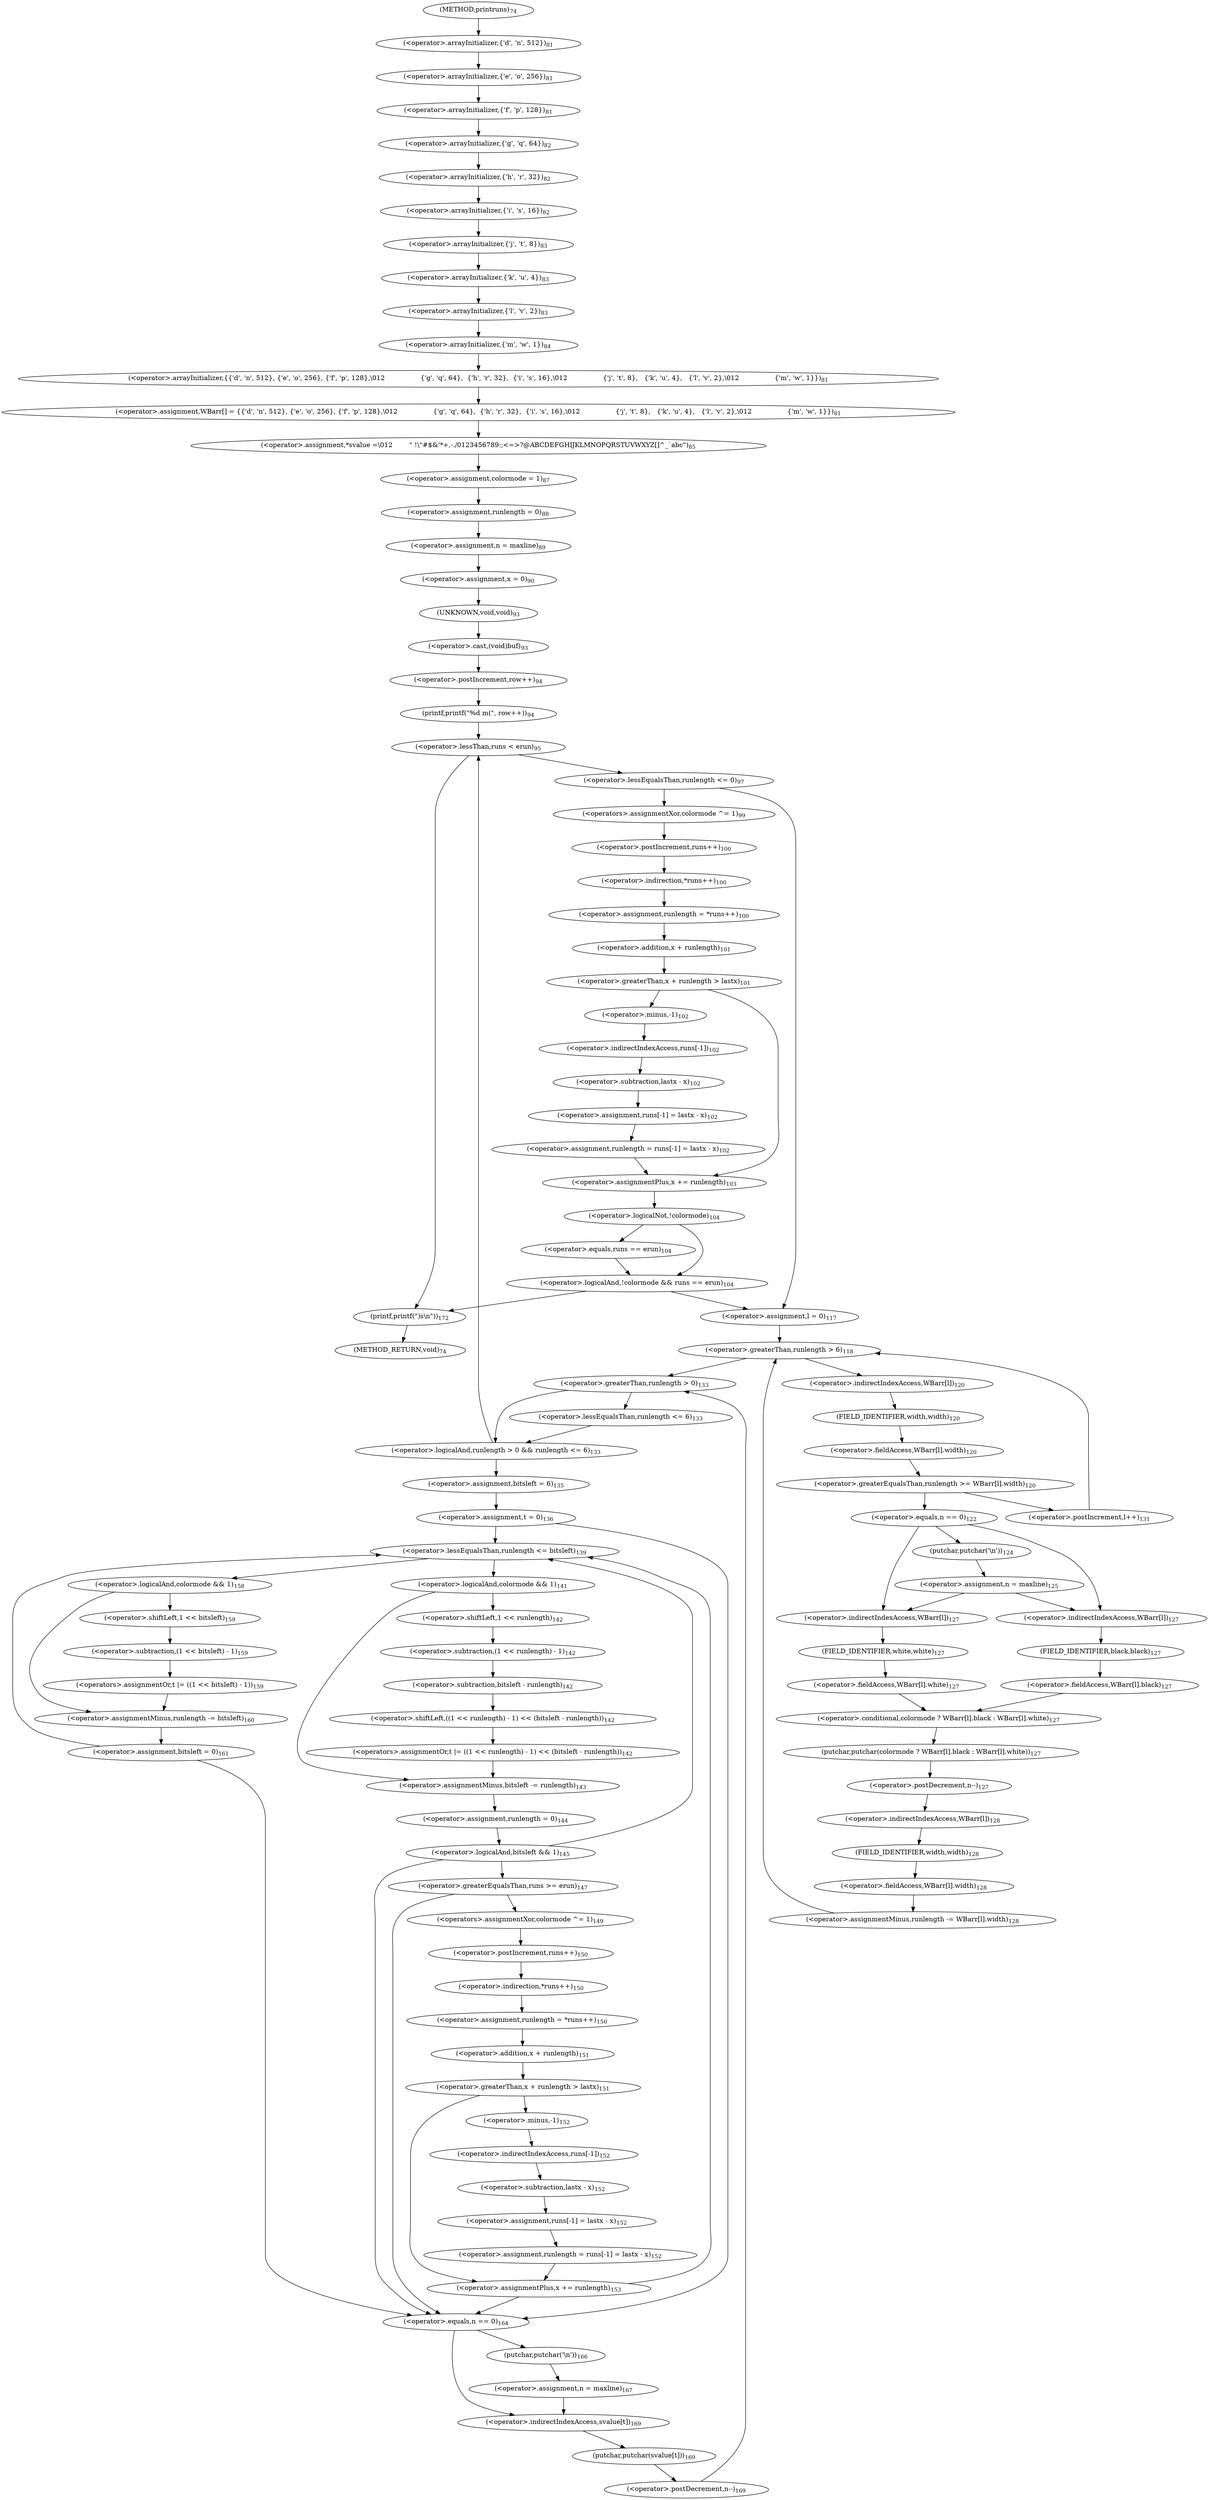 digraph "printruns" {  
"9446" [label = <(&lt;operator&gt;.assignment,WBarr[] = {{'d', 'n', 512}, {'e', 'o', 256}, {'f', 'p', 128},\012                 {'g', 'q', 64},  {'h', 'r', 32},  {'i', 's', 16},\012                 {'j', 't', 8},   {'k', 'u', 4},   {'l', 'v', 2},\012                 {'m', 'w', 1}})<SUB>81</SUB>> ]
"9490" [label = <(&lt;operator&gt;.assignment,*svalue =\012        &quot; !\&quot;#$&amp;'*+,-./0123456789:;&lt;=&gt;?@ABCDEFGHIJKLMNOPQRSTUVWXYZ[]^_`abc&quot;)<SUB>85</SUB>> ]
"9494" [label = <(&lt;operator&gt;.assignment,colormode = 1)<SUB>87</SUB>> ]
"9498" [label = <(&lt;operator&gt;.assignment,runlength = 0)<SUB>88</SUB>> ]
"9502" [label = <(&lt;operator&gt;.assignment,n = maxline)<SUB>89</SUB>> ]
"9506" [label = <(&lt;operator&gt;.assignment,x = 0)<SUB>90</SUB>> ]
"9510" [label = <(&lt;operator&gt;.cast,(void)buf)<SUB>93</SUB>> ]
"9513" [label = <(printf,printf(&quot;%d m(&quot;, row++))<SUB>94</SUB>> ]
"9741" [label = <(printf,printf(&quot;)s\n&quot;))<SUB>172</SUB>> ]
"9448" [label = <(&lt;operator&gt;.arrayInitializer,{{'d', 'n', 512}, {'e', 'o', 256}, {'f', 'p', 128},\012                 {'g', 'q', 64},  {'h', 'r', 32},  {'i', 's', 16},\012                 {'j', 't', 8},   {'k', 'u', 4},   {'l', 'v', 2},\012                 {'m', 'w', 1}})<SUB>81</SUB>> ]
"9511" [label = <(UNKNOWN,void,void)<SUB>93</SUB>> ]
"9515" [label = <(&lt;operator&gt;.postIncrement,row++)<SUB>94</SUB>> ]
"9518" [label = <(&lt;operator&gt;.lessThan,runs &lt; erun)<SUB>95</SUB>> ]
"9449" [label = <(&lt;operator&gt;.arrayInitializer,{'d', 'n', 512})<SUB>81</SUB>> ]
"9453" [label = <(&lt;operator&gt;.arrayInitializer,{'e', 'o', 256})<SUB>81</SUB>> ]
"9457" [label = <(&lt;operator&gt;.arrayInitializer,{'f', 'p', 128})<SUB>81</SUB>> ]
"9461" [label = <(&lt;operator&gt;.arrayInitializer,{'g', 'q', 64})<SUB>82</SUB>> ]
"9465" [label = <(&lt;operator&gt;.arrayInitializer,{'h', 'r', 32})<SUB>82</SUB>> ]
"9469" [label = <(&lt;operator&gt;.arrayInitializer,{'i', 's', 16})<SUB>82</SUB>> ]
"9473" [label = <(&lt;operator&gt;.arrayInitializer,{'j', 't', 8})<SUB>83</SUB>> ]
"9477" [label = <(&lt;operator&gt;.arrayInitializer,{'k', 'u', 4})<SUB>83</SUB>> ]
"9481" [label = <(&lt;operator&gt;.arrayInitializer,{'l', 'v', 2})<SUB>83</SUB>> ]
"9485" [label = <(&lt;operator&gt;.arrayInitializer,{'m', 'w', 1})<SUB>84</SUB>> ]
"9564" [label = <(&lt;operator&gt;.assignment,l = 0)<SUB>117</SUB>> ]
"9523" [label = <(&lt;operator&gt;.lessEqualsThan,runlength &lt;= 0)<SUB>97</SUB>> ]
"9568" [label = <(&lt;operator&gt;.greaterThan,runlength &gt; 6)<SUB>118</SUB>> ]
"9619" [label = <(&lt;operator&gt;.logicalAnd,runlength &gt; 0 &amp;&amp; runlength &lt;= 6)<SUB>133</SUB>> ]
"9527" [label = <(&lt;operators&gt;.assignmentXor,colormode ^= 1)<SUB>99</SUB>> ]
"9530" [label = <(&lt;operator&gt;.assignment,runlength = *runs++)<SUB>100</SUB>> ]
"9552" [label = <(&lt;operator&gt;.assignmentPlus,x += runlength)<SUB>103</SUB>> ]
"9620" [label = <(&lt;operator&gt;.greaterThan,runlength &gt; 0)<SUB>133</SUB>> ]
"9623" [label = <(&lt;operator&gt;.lessEqualsThan,runlength &lt;= 6)<SUB>133</SUB>> ]
"9628" [label = <(&lt;operator&gt;.assignment,bitsleft = 6)<SUB>135</SUB>> ]
"9632" [label = <(&lt;operator&gt;.assignment,t = 0)<SUB>136</SUB>> ]
"9532" [label = <(&lt;operator&gt;.indirection,*runs++)<SUB>100</SUB>> ]
"9536" [label = <(&lt;operator&gt;.greaterThan,x + runlength &gt; lastx)<SUB>101</SUB>> ]
"9556" [label = <(&lt;operator&gt;.logicalAnd,!colormode &amp;&amp; runs == erun)<SUB>104</SUB>> ]
"9573" [label = <(&lt;operator&gt;.greaterEqualsThan,runlength &gt;= WBarr[l].width)<SUB>120</SUB>> ]
"9725" [label = <(&lt;operator&gt;.equals,n == 0)<SUB>164</SUB>> ]
"9735" [label = <(putchar,putchar(svalue[t]))<SUB>169</SUB>> ]
"9739" [label = <(&lt;operator&gt;.postDecrement,n--)<SUB>169</SUB>> ]
"9533" [label = <(&lt;operator&gt;.postIncrement,runs++)<SUB>100</SUB>> ]
"9537" [label = <(&lt;operator&gt;.addition,x + runlength)<SUB>101</SUB>> ]
"9542" [label = <(&lt;operator&gt;.assignment,runlength = runs[-1] = lastx - x)<SUB>102</SUB>> ]
"9557" [label = <(&lt;operator&gt;.logicalNot,!colormode)<SUB>104</SUB>> ]
"9559" [label = <(&lt;operator&gt;.equals,runs == erun)<SUB>104</SUB>> ]
"9575" [label = <(&lt;operator&gt;.fieldAccess,WBarr[l].width)<SUB>120</SUB>> ]
"9607" [label = <(&lt;operator&gt;.assignmentMinus,runlength -= WBarr[l].width)<SUB>128</SUB>> ]
"9729" [label = <(putchar,putchar('\n'))<SUB>166</SUB>> ]
"9731" [label = <(&lt;operator&gt;.assignment,n = maxline)<SUB>167</SUB>> ]
"9736" [label = <(&lt;operator&gt;.indirectIndexAccess,svalue[t])<SUB>169</SUB>> ]
"9544" [label = <(&lt;operator&gt;.assignment,runs[-1] = lastx - x)<SUB>102</SUB>> ]
"9576" [label = <(&lt;operator&gt;.indirectIndexAccess,WBarr[l])<SUB>120</SUB>> ]
"9579" [label = <(FIELD_IDENTIFIER,width,width)<SUB>120</SUB>> ]
"9582" [label = <(&lt;operator&gt;.equals,n == 0)<SUB>122</SUB>> ]
"9592" [label = <(putchar,putchar(colormode ? WBarr[l].black : WBarr[l].white))<SUB>127</SUB>> ]
"9605" [label = <(&lt;operator&gt;.postDecrement,n--)<SUB>127</SUB>> ]
"9609" [label = <(&lt;operator&gt;.fieldAccess,WBarr[l].width)<SUB>128</SUB>> ]
"9616" [label = <(&lt;operator&gt;.postIncrement,l++)<SUB>131</SUB>> ]
"9639" [label = <(&lt;operator&gt;.lessEqualsThan,runlength &lt;= bitsleft)<SUB>139</SUB>> ]
"9545" [label = <(&lt;operator&gt;.indirectIndexAccess,runs[-1])<SUB>102</SUB>> ]
"9549" [label = <(&lt;operator&gt;.subtraction,lastx - x)<SUB>102</SUB>> ]
"9586" [label = <(putchar,putchar('\n'))<SUB>124</SUB>> ]
"9588" [label = <(&lt;operator&gt;.assignment,n = maxline)<SUB>125</SUB>> ]
"9593" [label = <(&lt;operator&gt;.conditional,colormode ? WBarr[l].black : WBarr[l].white)<SUB>127</SUB>> ]
"9610" [label = <(&lt;operator&gt;.indirectIndexAccess,WBarr[l])<SUB>128</SUB>> ]
"9613" [label = <(FIELD_IDENTIFIER,width,width)<SUB>128</SUB>> ]
"9659" [label = <(&lt;operator&gt;.assignmentMinus,bitsleft -= runlength)<SUB>143</SUB>> ]
"9662" [label = <(&lt;operator&gt;.assignment,runlength = 0)<SUB>144</SUB>> ]
"9547" [label = <(&lt;operator&gt;.minus,-1)<SUB>102</SUB>> ]
"9595" [label = <(&lt;operator&gt;.fieldAccess,WBarr[l].black)<SUB>127</SUB>> ]
"9600" [label = <(&lt;operator&gt;.fieldAccess,WBarr[l].white)<SUB>127</SUB>> ]
"9644" [label = <(&lt;operator&gt;.logicalAnd,colormode &amp;&amp; 1)<SUB>141</SUB>> ]
"9666" [label = <(&lt;operator&gt;.logicalAnd,bitsleft &amp;&amp; 1)<SUB>145</SUB>> ]
"9718" [label = <(&lt;operator&gt;.assignmentMinus,runlength -= bitsleft)<SUB>160</SUB>> ]
"9721" [label = <(&lt;operator&gt;.assignment,bitsleft = 0)<SUB>161</SUB>> ]
"9596" [label = <(&lt;operator&gt;.indirectIndexAccess,WBarr[l])<SUB>127</SUB>> ]
"9599" [label = <(FIELD_IDENTIFIER,black,black)<SUB>127</SUB>> ]
"9601" [label = <(&lt;operator&gt;.indirectIndexAccess,WBarr[l])<SUB>127</SUB>> ]
"9604" [label = <(FIELD_IDENTIFIER,white,white)<SUB>127</SUB>> ]
"9648" [label = <(&lt;operators&gt;.assignmentOr,t |= ((1 &lt;&lt; runlength) - 1) &lt;&lt; (bitsleft - runlength))<SUB>142</SUB>> ]
"9676" [label = <(&lt;operators&gt;.assignmentXor,colormode ^= 1)<SUB>149</SUB>> ]
"9679" [label = <(&lt;operator&gt;.assignment,runlength = *runs++)<SUB>150</SUB>> ]
"9701" [label = <(&lt;operator&gt;.assignmentPlus,x += runlength)<SUB>153</SUB>> ]
"9707" [label = <(&lt;operator&gt;.logicalAnd,colormode &amp;&amp; 1)<SUB>158</SUB>> ]
"9650" [label = <(&lt;operator&gt;.shiftLeft,((1 &lt;&lt; runlength) - 1) &lt;&lt; (bitsleft - runlength))<SUB>142</SUB>> ]
"9671" [label = <(&lt;operator&gt;.greaterEqualsThan,runs &gt;= erun)<SUB>147</SUB>> ]
"9681" [label = <(&lt;operator&gt;.indirection,*runs++)<SUB>150</SUB>> ]
"9685" [label = <(&lt;operator&gt;.greaterThan,x + runlength &gt; lastx)<SUB>151</SUB>> ]
"9711" [label = <(&lt;operators&gt;.assignmentOr,t |= ((1 &lt;&lt; bitsleft) - 1))<SUB>159</SUB>> ]
"9651" [label = <(&lt;operator&gt;.subtraction,(1 &lt;&lt; runlength) - 1)<SUB>142</SUB>> ]
"9656" [label = <(&lt;operator&gt;.subtraction,bitsleft - runlength)<SUB>142</SUB>> ]
"9682" [label = <(&lt;operator&gt;.postIncrement,runs++)<SUB>150</SUB>> ]
"9686" [label = <(&lt;operator&gt;.addition,x + runlength)<SUB>151</SUB>> ]
"9691" [label = <(&lt;operator&gt;.assignment,runlength = runs[-1] = lastx - x)<SUB>152</SUB>> ]
"9713" [label = <(&lt;operator&gt;.subtraction,(1 &lt;&lt; bitsleft) - 1)<SUB>159</SUB>> ]
"9652" [label = <(&lt;operator&gt;.shiftLeft,1 &lt;&lt; runlength)<SUB>142</SUB>> ]
"9693" [label = <(&lt;operator&gt;.assignment,runs[-1] = lastx - x)<SUB>152</SUB>> ]
"9714" [label = <(&lt;operator&gt;.shiftLeft,1 &lt;&lt; bitsleft)<SUB>159</SUB>> ]
"9694" [label = <(&lt;operator&gt;.indirectIndexAccess,runs[-1])<SUB>152</SUB>> ]
"9698" [label = <(&lt;operator&gt;.subtraction,lastx - x)<SUB>152</SUB>> ]
"9696" [label = <(&lt;operator&gt;.minus,-1)<SUB>152</SUB>> ]
"9439" [label = <(METHOD,printruns)<SUB>74</SUB>> ]
"9743" [label = <(METHOD_RETURN,void)<SUB>74</SUB>> ]
  "9446" -> "9490" 
  "9490" -> "9494" 
  "9494" -> "9498" 
  "9498" -> "9502" 
  "9502" -> "9506" 
  "9506" -> "9511" 
  "9510" -> "9515" 
  "9513" -> "9518" 
  "9741" -> "9743" 
  "9448" -> "9446" 
  "9511" -> "9510" 
  "9515" -> "9513" 
  "9518" -> "9523" 
  "9518" -> "9741" 
  "9449" -> "9453" 
  "9453" -> "9457" 
  "9457" -> "9461" 
  "9461" -> "9465" 
  "9465" -> "9469" 
  "9469" -> "9473" 
  "9473" -> "9477" 
  "9477" -> "9481" 
  "9481" -> "9485" 
  "9485" -> "9448" 
  "9564" -> "9568" 
  "9523" -> "9527" 
  "9523" -> "9564" 
  "9568" -> "9576" 
  "9568" -> "9620" 
  "9619" -> "9518" 
  "9619" -> "9628" 
  "9527" -> "9533" 
  "9530" -> "9537" 
  "9552" -> "9557" 
  "9620" -> "9619" 
  "9620" -> "9623" 
  "9623" -> "9619" 
  "9628" -> "9632" 
  "9632" -> "9639" 
  "9632" -> "9725" 
  "9532" -> "9530" 
  "9536" -> "9547" 
  "9536" -> "9552" 
  "9556" -> "9741" 
  "9556" -> "9564" 
  "9573" -> "9582" 
  "9573" -> "9616" 
  "9725" -> "9729" 
  "9725" -> "9736" 
  "9735" -> "9739" 
  "9739" -> "9620" 
  "9533" -> "9532" 
  "9537" -> "9536" 
  "9542" -> "9552" 
  "9557" -> "9556" 
  "9557" -> "9559" 
  "9559" -> "9556" 
  "9575" -> "9573" 
  "9607" -> "9568" 
  "9729" -> "9731" 
  "9731" -> "9736" 
  "9736" -> "9735" 
  "9544" -> "9542" 
  "9576" -> "9579" 
  "9579" -> "9575" 
  "9582" -> "9586" 
  "9582" -> "9596" 
  "9582" -> "9601" 
  "9592" -> "9605" 
  "9605" -> "9610" 
  "9609" -> "9607" 
  "9616" -> "9568" 
  "9639" -> "9644" 
  "9639" -> "9707" 
  "9545" -> "9549" 
  "9549" -> "9544" 
  "9586" -> "9588" 
  "9588" -> "9596" 
  "9588" -> "9601" 
  "9593" -> "9592" 
  "9610" -> "9613" 
  "9613" -> "9609" 
  "9659" -> "9662" 
  "9662" -> "9666" 
  "9547" -> "9545" 
  "9595" -> "9593" 
  "9600" -> "9593" 
  "9644" -> "9652" 
  "9644" -> "9659" 
  "9666" -> "9639" 
  "9666" -> "9725" 
  "9666" -> "9671" 
  "9718" -> "9721" 
  "9721" -> "9639" 
  "9721" -> "9725" 
  "9596" -> "9599" 
  "9599" -> "9595" 
  "9601" -> "9604" 
  "9604" -> "9600" 
  "9648" -> "9659" 
  "9676" -> "9682" 
  "9679" -> "9686" 
  "9701" -> "9639" 
  "9701" -> "9725" 
  "9707" -> "9714" 
  "9707" -> "9718" 
  "9650" -> "9648" 
  "9671" -> "9725" 
  "9671" -> "9676" 
  "9681" -> "9679" 
  "9685" -> "9696" 
  "9685" -> "9701" 
  "9711" -> "9718" 
  "9651" -> "9656" 
  "9656" -> "9650" 
  "9682" -> "9681" 
  "9686" -> "9685" 
  "9691" -> "9701" 
  "9713" -> "9711" 
  "9652" -> "9651" 
  "9693" -> "9691" 
  "9714" -> "9713" 
  "9694" -> "9698" 
  "9698" -> "9693" 
  "9696" -> "9694" 
  "9439" -> "9449" 
}

